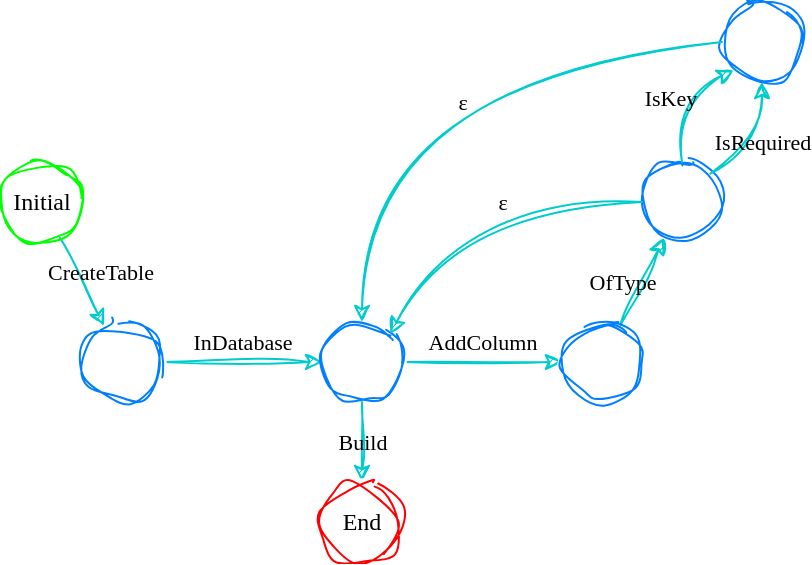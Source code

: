<mxfile version="24.1.0" type="device" pages="4">
  <diagram name="Basic Automata" id="Xmom0aQUCWAJ9cqpgr0D">
    <mxGraphModel dx="743" dy="497" grid="1" gridSize="10" guides="1" tooltips="1" connect="1" arrows="1" fold="1" page="1" pageScale="1" pageWidth="1169" pageHeight="827" math="0" shadow="0">
      <root>
        <mxCell id="0" />
        <mxCell id="1" parent="0" />
        <mxCell id="iSWk9dN3QB2mdK_tp6E--5" value="CreateTable" style="rounded=0;orthogonalLoop=1;jettySize=auto;html=1;sketch=1;curveFitting=1;jiggle=2;fontFamily=Comic Sans MS;strokeColor=#00CCCC;labelBackgroundColor=none;" parent="1" source="iSWk9dN3QB2mdK_tp6E--1" target="iSWk9dN3QB2mdK_tp6E--4" edge="1">
          <mxGeometry y="10" relative="1" as="geometry">
            <mxPoint x="251" y="122" as="targetPoint" />
            <mxPoint as="offset" />
          </mxGeometry>
        </mxCell>
        <mxCell id="iSWk9dN3QB2mdK_tp6E--1" value="Initial" style="ellipse;whiteSpace=wrap;html=1;sketch=1;curveFitting=1;jiggle=2;fontFamily=Comic Sans MS;strokeColor=#00FF00;labelBackgroundColor=none;" parent="1" vertex="1">
          <mxGeometry x="240" y="120" width="40" height="40" as="geometry" />
        </mxCell>
        <mxCell id="iSWk9dN3QB2mdK_tp6E--8" value="InDatabase" style="rounded=0;orthogonalLoop=1;jettySize=auto;html=1;sketch=1;curveFitting=1;jiggle=2;fontFamily=Comic Sans MS;strokeColor=#00CCCC;labelBackgroundColor=none;" parent="1" source="iSWk9dN3QB2mdK_tp6E--4" target="iSWk9dN3QB2mdK_tp6E--7" edge="1">
          <mxGeometry y="10" relative="1" as="geometry">
            <mxPoint as="offset" />
          </mxGeometry>
        </mxCell>
        <mxCell id="iSWk9dN3QB2mdK_tp6E--4" value="" style="ellipse;whiteSpace=wrap;html=1;sketch=1;curveFitting=1;jiggle=2;fontFamily=Comic Sans MS;strokeColor=#007FFF;labelBackgroundColor=none;" parent="1" vertex="1">
          <mxGeometry x="280" y="200" width="40" height="40" as="geometry" />
        </mxCell>
        <mxCell id="iSWk9dN3QB2mdK_tp6E--11" value="AddColumn" style="rounded=0;orthogonalLoop=1;jettySize=auto;html=1;sketch=1;curveFitting=1;jiggle=2;fontFamily=Comic Sans MS;strokeColor=#00CCCC;labelBackgroundColor=none;" parent="1" source="iSWk9dN3QB2mdK_tp6E--7" target="iSWk9dN3QB2mdK_tp6E--9" edge="1">
          <mxGeometry y="10" relative="1" as="geometry">
            <mxPoint as="offset" />
          </mxGeometry>
        </mxCell>
        <mxCell id="iSWk9dN3QB2mdK_tp6E--7" value="" style="ellipse;whiteSpace=wrap;html=1;sketch=1;curveFitting=1;jiggle=2;fontFamily=Comic Sans MS;strokeColor=#007FFF;labelBackgroundColor=none;" parent="1" vertex="1">
          <mxGeometry x="400" y="200" width="40" height="40" as="geometry" />
        </mxCell>
        <mxCell id="iSWk9dN3QB2mdK_tp6E--23" value="OfType" style="rounded=0;orthogonalLoop=1;jettySize=auto;html=1;sketch=1;curveFitting=1;jiggle=2;fontFamily=Comic Sans MS;strokeColor=#00CCCC;labelBackgroundColor=none;" parent="1" source="iSWk9dN3QB2mdK_tp6E--9" target="iSWk9dN3QB2mdK_tp6E--22" edge="1">
          <mxGeometry x="-0.181" y="9" relative="1" as="geometry">
            <mxPoint as="offset" />
          </mxGeometry>
        </mxCell>
        <mxCell id="iSWk9dN3QB2mdK_tp6E--9" value="" style="ellipse;whiteSpace=wrap;html=1;sketch=1;curveFitting=1;jiggle=2;fontFamily=Comic Sans MS;strokeColor=#007FFF;labelBackgroundColor=none;" parent="1" vertex="1">
          <mxGeometry x="520" y="200" width="40" height="40" as="geometry" />
        </mxCell>
        <mxCell id="iSWk9dN3QB2mdK_tp6E--22" value="" style="ellipse;whiteSpace=wrap;html=1;sketch=1;curveFitting=1;jiggle=2;fontFamily=Comic Sans MS;strokeColor=#007FFF;labelBackgroundColor=none;" parent="1" vertex="1">
          <mxGeometry x="560" y="120" width="40" height="40" as="geometry" />
        </mxCell>
        <mxCell id="iSWk9dN3QB2mdK_tp6E--24" value="" style="ellipse;whiteSpace=wrap;html=1;sketch=1;curveFitting=1;jiggle=2;fontFamily=Comic Sans MS;strokeColor=#007FFF;labelBackgroundColor=none;" parent="1" vertex="1">
          <mxGeometry x="600" y="40" width="40" height="40" as="geometry" />
        </mxCell>
        <mxCell id="iSWk9dN3QB2mdK_tp6E--35" value="Build" style="edgeStyle=orthogonalEdgeStyle;rounded=0;orthogonalLoop=1;jettySize=auto;html=1;sketch=1;curveFitting=1;jiggle=2;fontFamily=Comic Sans MS;strokeColor=#00CCCC;labelBackgroundColor=none;exitX=0.5;exitY=1;exitDx=0;exitDy=0;" parent="1" source="iSWk9dN3QB2mdK_tp6E--7" target="iSWk9dN3QB2mdK_tp6E--34" edge="1">
          <mxGeometry relative="1" as="geometry">
            <mxPoint as="offset" />
            <mxPoint x="420" y="320" as="sourcePoint" />
          </mxGeometry>
        </mxCell>
        <mxCell id="iSWk9dN3QB2mdK_tp6E--32" value="ε" style="curved=1;endArrow=classic;html=1;rounded=0;exitX=0;exitY=0.5;exitDx=0;exitDy=0;entryX=0.5;entryY=0;entryDx=0;entryDy=0;sketch=1;curveFitting=1;jiggle=2;fontFamily=Comic Sans MS;strokeColor=#00CCCC;labelBackgroundColor=none;" parent="1" source="iSWk9dN3QB2mdK_tp6E--24" target="iSWk9dN3QB2mdK_tp6E--7" edge="1">
          <mxGeometry x="-0.12" y="15" width="50" height="50" relative="1" as="geometry">
            <mxPoint x="430" y="170" as="sourcePoint" />
            <mxPoint x="480" y="120" as="targetPoint" />
            <Array as="points">
              <mxPoint x="420" y="80" />
            </Array>
            <mxPoint as="offset" />
          </mxGeometry>
        </mxCell>
        <mxCell id="iSWk9dN3QB2mdK_tp6E--34" value="End" style="ellipse;whiteSpace=wrap;html=1;sketch=1;curveFitting=1;jiggle=2;fontFamily=Comic Sans MS;strokeColor=#FF0000;labelBackgroundColor=none;" parent="1" vertex="1">
          <mxGeometry x="400" y="280" width="40" height="40" as="geometry" />
        </mxCell>
        <mxCell id="iSWk9dN3QB2mdK_tp6E--38" value="ε" style="curved=1;endArrow=classic;html=1;rounded=0;exitX=0;exitY=0.5;exitDx=0;exitDy=0;entryX=1;entryY=0;entryDx=0;entryDy=0;sketch=1;curveFitting=1;jiggle=2;fontFamily=Comic Sans MS;strokeColor=#00CCCC;labelBackgroundColor=none;" parent="1" source="iSWk9dN3QB2mdK_tp6E--22" target="iSWk9dN3QB2mdK_tp6E--7" edge="1">
          <mxGeometry x="-0.151" width="50" height="50" relative="1" as="geometry">
            <mxPoint x="610" y="70" as="sourcePoint" />
            <mxPoint x="430" y="210" as="targetPoint" />
            <Array as="points">
              <mxPoint x="470" y="140" />
            </Array>
            <mxPoint as="offset" />
          </mxGeometry>
        </mxCell>
        <mxCell id="-AfckmGlH0a3c5AqNfM7-1" value="IsKey" style="curved=1;endArrow=classic;html=1;rounded=0;strokeColor=#00CCCC;sketch=1;curveFitting=1;jiggle=2;entryX=0;entryY=1;entryDx=0;entryDy=0;fontFamily=Comic Sans MS;labelBackgroundColor=none;textShadow=0;labelBorderColor=none;" parent="1" target="iSWk9dN3QB2mdK_tp6E--24" edge="1">
          <mxGeometry width="50" height="50" relative="1" as="geometry">
            <mxPoint x="580" y="120" as="sourcePoint" />
            <mxPoint x="630" y="80" as="targetPoint" />
            <Array as="points">
              <mxPoint x="570" y="90" />
            </Array>
          </mxGeometry>
        </mxCell>
        <mxCell id="-AfckmGlH0a3c5AqNfM7-2" value="IsRequired" style="curved=1;endArrow=classic;html=1;rounded=0;strokeColor=#00CCCC;sketch=1;curveFitting=1;jiggle=2;entryX=0.5;entryY=1;entryDx=0;entryDy=0;exitX=1;exitY=0;exitDx=0;exitDy=0;fontFamily=Comic Sans MS;labelBackgroundColor=none;" parent="1" source="iSWk9dN3QB2mdK_tp6E--22" target="iSWk9dN3QB2mdK_tp6E--24" edge="1">
          <mxGeometry x="0.005" width="50" height="50" relative="1" as="geometry">
            <mxPoint x="590" y="130" as="sourcePoint" />
            <mxPoint x="616" y="84" as="targetPoint" />
            <Array as="points">
              <mxPoint x="620" y="110" />
            </Array>
            <mxPoint as="offset" />
          </mxGeometry>
        </mxCell>
      </root>
    </mxGraphModel>
  </diagram>
  <diagram id="HRezJc4Q0j2g7CyjT9gc" name="No Empty Table">
    <mxGraphModel dx="743" dy="497" grid="1" gridSize="10" guides="1" tooltips="1" connect="1" arrows="1" fold="1" page="1" pageScale="1" pageWidth="1169" pageHeight="827" math="0" shadow="0">
      <root>
        <mxCell id="0" />
        <mxCell id="1" parent="0" />
        <mxCell id="qK7jIG-wC61uHuQalJbG-1" value="CreateTable" style="rounded=0;orthogonalLoop=1;jettySize=auto;html=1;sketch=1;curveFitting=1;jiggle=2;fontFamily=Comic Sans MS;strokeColor=#00CCCC;labelBackgroundColor=none;endArrow=block;endFill=1;" parent="1" source="qK7jIG-wC61uHuQalJbG-2" target="qK7jIG-wC61uHuQalJbG-4" edge="1">
          <mxGeometry y="10" relative="1" as="geometry">
            <mxPoint x="251" y="122" as="targetPoint" />
            <mxPoint as="offset" />
          </mxGeometry>
        </mxCell>
        <mxCell id="qK7jIG-wC61uHuQalJbG-2" value="Initial" style="ellipse;whiteSpace=wrap;html=1;sketch=1;curveFitting=1;jiggle=2;fontFamily=Comic Sans MS;strokeColor=#00FF00;labelBackgroundColor=none;" parent="1" vertex="1">
          <mxGeometry x="320" y="120" width="40" height="40" as="geometry" />
        </mxCell>
        <mxCell id="qK7jIG-wC61uHuQalJbG-3" value="InDatabase" style="rounded=0;orthogonalLoop=1;jettySize=auto;html=1;sketch=1;curveFitting=1;jiggle=2;fontFamily=Comic Sans MS;strokeColor=#00CCCC;labelBackgroundColor=none;endArrow=block;endFill=1;" parent="1" source="qK7jIG-wC61uHuQalJbG-4" target="qK7jIG-wC61uHuQalJbG-6" edge="1">
          <mxGeometry y="10" relative="1" as="geometry">
            <mxPoint as="offset" />
          </mxGeometry>
        </mxCell>
        <mxCell id="qK7jIG-wC61uHuQalJbG-4" value="" style="ellipse;whiteSpace=wrap;html=1;sketch=1;curveFitting=1;jiggle=2;fontFamily=Comic Sans MS;strokeColor=#007FFF;labelBackgroundColor=none;" parent="1" vertex="1">
          <mxGeometry x="320" y="200" width="40" height="40" as="geometry" />
        </mxCell>
        <mxCell id="qK7jIG-wC61uHuQalJbG-5" value="AddColumn" style="rounded=0;orthogonalLoop=1;jettySize=auto;html=1;sketch=1;curveFitting=1;jiggle=2;fontFamily=Comic Sans MS;strokeColor=#00CCCC;labelBackgroundColor=none;endArrow=block;endFill=1;" parent="1" source="qK7jIG-wC61uHuQalJbG-6" target="qK7jIG-wC61uHuQalJbG-8" edge="1">
          <mxGeometry y="10" relative="1" as="geometry">
            <mxPoint as="offset" />
          </mxGeometry>
        </mxCell>
        <mxCell id="qK7jIG-wC61uHuQalJbG-6" value="" style="ellipse;whiteSpace=wrap;html=1;sketch=1;curveFitting=1;jiggle=2;fontFamily=Comic Sans MS;strokeColor=#007FFF;labelBackgroundColor=none;" parent="1" vertex="1">
          <mxGeometry x="320" y="280" width="40" height="40" as="geometry" />
        </mxCell>
        <mxCell id="qK7jIG-wC61uHuQalJbG-7" value="OfType" style="rounded=0;orthogonalLoop=1;jettySize=auto;html=1;sketch=1;curveFitting=1;jiggle=2;fontFamily=Comic Sans MS;strokeColor=#00CCCC;labelBackgroundColor=none;endArrow=block;endFill=1;" parent="1" source="qK7jIG-wC61uHuQalJbG-8" target="qK7jIG-wC61uHuQalJbG-9" edge="1">
          <mxGeometry x="-0.181" y="9" relative="1" as="geometry">
            <mxPoint as="offset" />
          </mxGeometry>
        </mxCell>
        <mxCell id="qK7jIG-wC61uHuQalJbG-8" value="" style="ellipse;whiteSpace=wrap;html=1;sketch=1;curveFitting=1;jiggle=2;fontFamily=Comic Sans MS;strokeColor=#007FFF;labelBackgroundColor=none;" parent="1" vertex="1">
          <mxGeometry x="440" y="280" width="40" height="40" as="geometry" />
        </mxCell>
        <mxCell id="qK7jIG-wC61uHuQalJbG-9" value="" style="ellipse;whiteSpace=wrap;html=1;sketch=1;curveFitting=1;jiggle=2;fontFamily=Comic Sans MS;strokeColor=#007FFF;labelBackgroundColor=none;" parent="1" vertex="1">
          <mxGeometry x="440" y="200" width="40" height="40" as="geometry" />
        </mxCell>
        <mxCell id="qK7jIG-wC61uHuQalJbG-10" value="" style="ellipse;whiteSpace=wrap;html=1;sketch=1;curveFitting=1;jiggle=2;fontFamily=Comic Sans MS;strokeColor=#007FFF;labelBackgroundColor=none;" parent="1" vertex="1">
          <mxGeometry x="440" y="120" width="40" height="40" as="geometry" />
        </mxCell>
        <mxCell id="qK7jIG-wC61uHuQalJbG-11" value="Build" style="edgeStyle=orthogonalEdgeStyle;rounded=0;orthogonalLoop=1;jettySize=auto;html=1;sketch=1;curveFitting=1;jiggle=2;fontFamily=Comic Sans MS;strokeColor=#00CCCC;labelBackgroundColor=none;exitX=0.5;exitY=1;exitDx=0;exitDy=0;endArrow=block;endFill=1;" parent="1" source="qK7jIG-wC61uHuQalJbG-18" target="qK7jIG-wC61uHuQalJbG-13" edge="1">
          <mxGeometry relative="1" as="geometry">
            <mxPoint as="offset" />
            <mxPoint x="420" y="320" as="sourcePoint" />
          </mxGeometry>
        </mxCell>
        <mxCell id="qK7jIG-wC61uHuQalJbG-12" value="ε" style="curved=1;endArrow=block;html=1;rounded=0;exitX=1;exitY=0.5;exitDx=0;exitDy=0;sketch=1;curveFitting=1;jiggle=2;fontFamily=Comic Sans MS;strokeColor=#00CCCC;labelBackgroundColor=none;entryX=0;entryY=0;entryDx=0;entryDy=0;endFill=1;" parent="1" source="qK7jIG-wC61uHuQalJbG-10" target="qK7jIG-wC61uHuQalJbG-18" edge="1">
          <mxGeometry x="-0.008" y="-1" width="50" height="50" relative="1" as="geometry">
            <mxPoint x="430" y="170" as="sourcePoint" />
            <mxPoint x="480" y="120" as="targetPoint" />
            <Array as="points">
              <mxPoint x="530" y="140" />
            </Array>
            <mxPoint as="offset" />
          </mxGeometry>
        </mxCell>
        <mxCell id="qK7jIG-wC61uHuQalJbG-13" value="End" style="ellipse;whiteSpace=wrap;html=1;sketch=1;curveFitting=1;jiggle=2;fontFamily=Comic Sans MS;strokeColor=#FF0000;labelBackgroundColor=none;" parent="1" vertex="1">
          <mxGeometry x="560" y="280" width="40" height="40" as="geometry" />
        </mxCell>
        <mxCell id="qK7jIG-wC61uHuQalJbG-14" value="ε" style="curved=1;endArrow=block;html=1;rounded=0;exitX=1;exitY=0.5;exitDx=0;exitDy=0;entryX=0;entryY=0.5;entryDx=0;entryDy=0;sketch=1;curveFitting=1;jiggle=2;fontFamily=Comic Sans MS;strokeColor=#00CCCC;labelBackgroundColor=none;endFill=1;" parent="1" source="qK7jIG-wC61uHuQalJbG-9" target="qK7jIG-wC61uHuQalJbG-18" edge="1">
          <mxGeometry x="0.05" y="-9" width="50" height="50" relative="1" as="geometry">
            <mxPoint x="610" y="70" as="sourcePoint" />
            <mxPoint x="430" y="210" as="targetPoint" />
            <Array as="points" />
            <mxPoint as="offset" />
          </mxGeometry>
        </mxCell>
        <mxCell id="qK7jIG-wC61uHuQalJbG-15" value="IsKey" style="curved=1;endArrow=block;html=1;rounded=0;strokeColor=#00CCCC;sketch=1;curveFitting=1;jiggle=2;entryX=0;entryY=1;entryDx=0;entryDy=0;fontFamily=Comic Sans MS;labelBackgroundColor=none;textShadow=0;labelBorderColor=none;exitX=0;exitY=0;exitDx=0;exitDy=0;endFill=1;" parent="1" source="qK7jIG-wC61uHuQalJbG-9" target="qK7jIG-wC61uHuQalJbG-10" edge="1">
          <mxGeometry width="50" height="50" relative="1" as="geometry">
            <mxPoint x="580" y="120" as="sourcePoint" />
            <mxPoint x="630" y="80" as="targetPoint" />
            <Array as="points">
              <mxPoint x="430" y="180" />
            </Array>
          </mxGeometry>
        </mxCell>
        <mxCell id="qK7jIG-wC61uHuQalJbG-16" value="IsRequired" style="curved=1;endArrow=block;html=1;rounded=0;strokeColor=#00CCCC;sketch=1;curveFitting=1;jiggle=2;entryX=1;entryY=1;entryDx=0;entryDy=0;exitX=1;exitY=0;exitDx=0;exitDy=0;fontFamily=Comic Sans MS;labelBackgroundColor=none;endFill=1;" parent="1" source="qK7jIG-wC61uHuQalJbG-9" target="qK7jIG-wC61uHuQalJbG-10" edge="1">
          <mxGeometry x="0.005" width="50" height="50" relative="1" as="geometry">
            <mxPoint x="590" y="130" as="sourcePoint" />
            <mxPoint x="616" y="84" as="targetPoint" />
            <Array as="points">
              <mxPoint x="500" y="180" />
            </Array>
            <mxPoint as="offset" />
          </mxGeometry>
        </mxCell>
        <mxCell id="qK7jIG-wC61uHuQalJbG-17" value="AddColumn" style="rounded=0;orthogonalLoop=1;jettySize=auto;html=1;sketch=1;curveFitting=1;jiggle=2;fontFamily=Comic Sans MS;strokeColor=#00CCCC;labelBackgroundColor=none;endArrow=block;endFill=1;" parent="1" source="qK7jIG-wC61uHuQalJbG-18" target="qK7jIG-wC61uHuQalJbG-20" edge="1">
          <mxGeometry relative="1" as="geometry">
            <mxPoint as="offset" />
          </mxGeometry>
        </mxCell>
        <mxCell id="qK7jIG-wC61uHuQalJbG-18" value="" style="ellipse;whiteSpace=wrap;html=1;sketch=1;curveFitting=1;jiggle=2;fontFamily=Comic Sans MS;strokeColor=#007FFF;labelBackgroundColor=none;" parent="1" vertex="1">
          <mxGeometry x="560" y="200" width="40" height="40" as="geometry" />
        </mxCell>
        <mxCell id="qK7jIG-wC61uHuQalJbG-19" value="OfType" style="rounded=0;orthogonalLoop=1;jettySize=auto;html=1;sketch=1;curveFitting=1;jiggle=2;fontFamily=Comic Sans MS;strokeColor=#00CCCC;labelBackgroundColor=none;" parent="1" source="qK7jIG-wC61uHuQalJbG-20" target="qK7jIG-wC61uHuQalJbG-21" edge="1">
          <mxGeometry relative="1" as="geometry">
            <mxPoint as="offset" />
          </mxGeometry>
        </mxCell>
        <mxCell id="qK7jIG-wC61uHuQalJbG-20" value="" style="ellipse;whiteSpace=wrap;html=1;sketch=1;curveFitting=1;jiggle=2;fontFamily=Comic Sans MS;strokeColor=#007FFF;labelBackgroundColor=none;" parent="1" vertex="1">
          <mxGeometry x="680" y="280" width="40" height="40" as="geometry" />
        </mxCell>
        <mxCell id="qK7jIG-wC61uHuQalJbG-21" value="" style="ellipse;whiteSpace=wrap;html=1;sketch=1;curveFitting=1;jiggle=2;fontFamily=Comic Sans MS;strokeColor=#007FFF;labelBackgroundColor=none;" parent="1" vertex="1">
          <mxGeometry x="680" y="200" width="40" height="40" as="geometry" />
        </mxCell>
        <mxCell id="qK7jIG-wC61uHuQalJbG-22" value="" style="ellipse;whiteSpace=wrap;html=1;sketch=1;curveFitting=1;jiggle=2;fontFamily=Comic Sans MS;strokeColor=#007FFF;labelBackgroundColor=none;" parent="1" vertex="1">
          <mxGeometry x="680" y="120" width="40" height="40" as="geometry" />
        </mxCell>
        <mxCell id="qK7jIG-wC61uHuQalJbG-23" value="ε" style="curved=1;endArrow=block;html=1;rounded=0;exitX=0;exitY=0.5;exitDx=0;exitDy=0;entryX=1;entryY=0;entryDx=0;entryDy=0;sketch=1;curveFitting=1;jiggle=2;fontFamily=Comic Sans MS;strokeColor=#00CCCC;labelBackgroundColor=none;endFill=1;" parent="1" source="qK7jIG-wC61uHuQalJbG-22" target="qK7jIG-wC61uHuQalJbG-18" edge="1">
          <mxGeometry x="-0.059" y="5" width="50" height="50" relative="1" as="geometry">
            <mxPoint x="710" y="170" as="sourcePoint" />
            <mxPoint x="760" y="120" as="targetPoint" />
            <Array as="points">
              <mxPoint x="630" y="140" />
            </Array>
            <mxPoint as="offset" />
          </mxGeometry>
        </mxCell>
        <mxCell id="qK7jIG-wC61uHuQalJbG-24" value="ε" style="endArrow=block;html=1;rounded=0;exitX=0;exitY=0.5;exitDx=0;exitDy=0;entryX=1;entryY=0.5;entryDx=0;entryDy=0;sketch=1;curveFitting=1;jiggle=2;fontFamily=Comic Sans MS;strokeColor=#00CCCC;labelBackgroundColor=none;endFill=1;" parent="1" source="qK7jIG-wC61uHuQalJbG-21" target="qK7jIG-wC61uHuQalJbG-18" edge="1">
          <mxGeometry y="10" width="50" height="50" relative="1" as="geometry">
            <mxPoint x="890" y="70" as="sourcePoint" />
            <mxPoint x="710" y="210" as="targetPoint" />
            <mxPoint as="offset" />
          </mxGeometry>
        </mxCell>
        <mxCell id="qK7jIG-wC61uHuQalJbG-25" value="IsKey" style="curved=1;endArrow=classic;html=1;rounded=0;strokeColor=#00CCCC;sketch=1;curveFitting=1;jiggle=2;entryX=0;entryY=1;entryDx=0;entryDy=0;fontFamily=Comic Sans MS;labelBackgroundColor=none;textShadow=0;labelBorderColor=none;exitX=0;exitY=0;exitDx=0;exitDy=0;" parent="1" source="qK7jIG-wC61uHuQalJbG-21" target="qK7jIG-wC61uHuQalJbG-22" edge="1">
          <mxGeometry width="50" height="50" relative="1" as="geometry">
            <mxPoint x="860" y="120" as="sourcePoint" />
            <mxPoint x="910" y="80" as="targetPoint" />
            <Array as="points">
              <mxPoint x="670" y="180" />
            </Array>
          </mxGeometry>
        </mxCell>
        <mxCell id="qK7jIG-wC61uHuQalJbG-26" value="IsRequired" style="curved=1;endArrow=classic;html=1;rounded=0;strokeColor=#00CCCC;sketch=1;curveFitting=1;jiggle=2;entryX=1;entryY=1;entryDx=0;entryDy=0;exitX=1;exitY=0;exitDx=0;exitDy=0;fontFamily=Comic Sans MS;labelBackgroundColor=none;" parent="1" source="qK7jIG-wC61uHuQalJbG-21" target="qK7jIG-wC61uHuQalJbG-22" edge="1">
          <mxGeometry x="0.005" width="50" height="50" relative="1" as="geometry">
            <mxPoint x="870" y="130" as="sourcePoint" />
            <mxPoint x="896" y="84" as="targetPoint" />
            <Array as="points">
              <mxPoint x="730" y="180" />
            </Array>
            <mxPoint as="offset" />
          </mxGeometry>
        </mxCell>
      </root>
    </mxGraphModel>
  </diagram>
  <diagram id="6uqFwmmZhjK_J4fE9wQu" name="Advanced Automata">
    <mxGraphModel dx="297" dy="199" grid="1" gridSize="10" guides="1" tooltips="1" connect="1" arrows="1" fold="1" page="1" pageScale="1" pageWidth="1169" pageHeight="827" math="0" shadow="0">
      <root>
        <mxCell id="0" />
        <mxCell id="1" parent="0" />
        <mxCell id="OXHsAk41dIv01wxcbAkK-1" value="CreateTable" style="rounded=0;orthogonalLoop=1;jettySize=auto;html=1;sketch=1;curveFitting=1;jiggle=2;fontFamily=Comic Sans MS;strokeColor=#00CCCC;labelBackgroundColor=none;endArrow=block;endFill=1;" parent="1" source="OXHsAk41dIv01wxcbAkK-2" target="OXHsAk41dIv01wxcbAkK-4" edge="1">
          <mxGeometry y="10" relative="1" as="geometry">
            <mxPoint x="251" y="122" as="targetPoint" />
            <mxPoint as="offset" />
          </mxGeometry>
        </mxCell>
        <mxCell id="OXHsAk41dIv01wxcbAkK-2" value="Initial" style="ellipse;whiteSpace=wrap;html=1;sketch=1;curveFitting=1;jiggle=2;fontFamily=Comic Sans MS;strokeColor=#00FF00;labelBackgroundColor=none;" parent="1" vertex="1">
          <mxGeometry x="320" y="120" width="40" height="40" as="geometry" />
        </mxCell>
        <mxCell id="OXHsAk41dIv01wxcbAkK-3" value="InDatabase" style="rounded=0;orthogonalLoop=1;jettySize=auto;html=1;sketch=1;curveFitting=1;jiggle=2;fontFamily=Comic Sans MS;strokeColor=#00CCCC;labelBackgroundColor=none;endArrow=block;endFill=1;" parent="1" source="OXHsAk41dIv01wxcbAkK-4" target="OXHsAk41dIv01wxcbAkK-6" edge="1">
          <mxGeometry y="10" relative="1" as="geometry">
            <mxPoint as="offset" />
          </mxGeometry>
        </mxCell>
        <mxCell id="OXHsAk41dIv01wxcbAkK-4" value="" style="ellipse;whiteSpace=wrap;html=1;sketch=1;curveFitting=1;jiggle=2;fontFamily=Comic Sans MS;strokeColor=#007FFF;labelBackgroundColor=none;" parent="1" vertex="1">
          <mxGeometry x="320" y="200" width="40" height="40" as="geometry" />
        </mxCell>
        <mxCell id="OXHsAk41dIv01wxcbAkK-5" value="AddColumn" style="rounded=0;orthogonalLoop=1;jettySize=auto;html=1;sketch=1;curveFitting=1;jiggle=2;fontFamily=Comic Sans MS;strokeColor=#00CCCC;labelBackgroundColor=none;endArrow=block;endFill=1;entryX=0;entryY=0.5;entryDx=0;entryDy=0;" parent="1" source="OXHsAk41dIv01wxcbAkK-6" target="OXHsAk41dIv01wxcbAkK-20" edge="1">
          <mxGeometry y="10" relative="1" as="geometry">
            <mxPoint as="offset" />
            <mxPoint x="440.0" y="300" as="targetPoint" />
          </mxGeometry>
        </mxCell>
        <mxCell id="OXHsAk41dIv01wxcbAkK-6" value="" style="ellipse;whiteSpace=wrap;html=1;sketch=1;curveFitting=1;jiggle=2;fontFamily=Comic Sans MS;strokeColor=#FF00FF;labelBackgroundColor=none;" parent="1" vertex="1">
          <mxGeometry x="320" y="280" width="40" height="40" as="geometry" />
        </mxCell>
        <mxCell id="OXHsAk41dIv01wxcbAkK-11" value="Build" style="edgeStyle=orthogonalEdgeStyle;rounded=0;orthogonalLoop=1;jettySize=auto;html=1;sketch=1;curveFitting=1;jiggle=2;fontFamily=Comic Sans MS;strokeColor=#00CCCC;labelBackgroundColor=none;exitX=0.5;exitY=1;exitDx=0;exitDy=0;endArrow=block;endFill=1;" parent="1" source="OXHsAk41dIv01wxcbAkK-18" target="OXHsAk41dIv01wxcbAkK-13" edge="1">
          <mxGeometry relative="1" as="geometry">
            <mxPoint as="offset" />
            <mxPoint x="420" y="320" as="sourcePoint" />
          </mxGeometry>
        </mxCell>
        <mxCell id="OXHsAk41dIv01wxcbAkK-13" value="End" style="ellipse;whiteSpace=wrap;html=1;sketch=1;curveFitting=1;jiggle=2;fontFamily=Comic Sans MS;strokeColor=#FF0000;labelBackgroundColor=none;" parent="1" vertex="1">
          <mxGeometry x="560" y="280" width="40" height="40" as="geometry" />
        </mxCell>
        <mxCell id="OXHsAk41dIv01wxcbAkK-17" value="AddColumn" style="rounded=0;orthogonalLoop=1;jettySize=auto;html=1;sketch=1;curveFitting=1;jiggle=2;fontFamily=Comic Sans MS;strokeColor=#00CCCC;labelBackgroundColor=none;endArrow=block;endFill=1;" parent="1" source="OXHsAk41dIv01wxcbAkK-18" target="OXHsAk41dIv01wxcbAkK-20" edge="1">
          <mxGeometry relative="1" as="geometry">
            <mxPoint as="offset" />
          </mxGeometry>
        </mxCell>
        <mxCell id="OXHsAk41dIv01wxcbAkK-18" value="" style="ellipse;whiteSpace=wrap;html=1;sketch=1;curveFitting=1;jiggle=2;fontFamily=Comic Sans MS;strokeColor=#007FFF;labelBackgroundColor=none;" parent="1" vertex="1">
          <mxGeometry x="560" y="200" width="40" height="40" as="geometry" />
        </mxCell>
        <mxCell id="OXHsAk41dIv01wxcbAkK-19" value="OfType" style="rounded=0;orthogonalLoop=1;jettySize=auto;html=1;sketch=1;curveFitting=1;jiggle=2;fontFamily=Comic Sans MS;strokeColor=#00CCCC;labelBackgroundColor=none;" parent="1" source="OXHsAk41dIv01wxcbAkK-20" target="OXHsAk41dIv01wxcbAkK-21" edge="1">
          <mxGeometry relative="1" as="geometry">
            <mxPoint as="offset" />
          </mxGeometry>
        </mxCell>
        <mxCell id="OXHsAk41dIv01wxcbAkK-20" value="" style="ellipse;whiteSpace=wrap;html=1;sketch=1;curveFitting=1;jiggle=2;fontFamily=Comic Sans MS;strokeColor=#007FFF;labelBackgroundColor=none;" parent="1" vertex="1">
          <mxGeometry x="440" y="280" width="40" height="40" as="geometry" />
        </mxCell>
        <mxCell id="OXHsAk41dIv01wxcbAkK-21" value="" style="ellipse;whiteSpace=wrap;html=1;sketch=1;curveFitting=1;jiggle=2;fontFamily=Comic Sans MS;strokeColor=#007FFF;labelBackgroundColor=none;" parent="1" vertex="1">
          <mxGeometry x="440" y="200" width="40" height="40" as="geometry" />
        </mxCell>
        <mxCell id="OXHsAk41dIv01wxcbAkK-22" value="" style="ellipse;whiteSpace=wrap;html=1;sketch=1;curveFitting=1;jiggle=2;fontFamily=Comic Sans MS;strokeColor=#007FFF;labelBackgroundColor=none;" parent="1" vertex="1">
          <mxGeometry x="440" y="120" width="40" height="40" as="geometry" />
        </mxCell>
        <mxCell id="OXHsAk41dIv01wxcbAkK-23" value="ε" style="curved=1;endArrow=block;html=1;rounded=0;exitX=1;exitY=0.5;exitDx=0;exitDy=0;sketch=1;curveFitting=1;jiggle=2;fontFamily=Comic Sans MS;strokeColor=#00CCCC;labelBackgroundColor=none;endFill=1;entryX=0.5;entryY=0;entryDx=0;entryDy=0;" parent="1" source="OXHsAk41dIv01wxcbAkK-22" target="OXHsAk41dIv01wxcbAkK-18" edge="1">
          <mxGeometry x="-0.125" width="50" height="50" relative="1" as="geometry">
            <mxPoint x="710" y="170" as="sourcePoint" />
            <mxPoint x="590" y="200" as="targetPoint" />
            <Array as="points">
              <mxPoint x="550" y="140" />
            </Array>
            <mxPoint as="offset" />
          </mxGeometry>
        </mxCell>
        <mxCell id="OXHsAk41dIv01wxcbAkK-24" value="ε" style="endArrow=block;html=1;rounded=0;exitX=1;exitY=0.5;exitDx=0;exitDy=0;sketch=1;curveFitting=1;jiggle=2;fontFamily=Comic Sans MS;strokeColor=#00CCCC;labelBackgroundColor=none;endFill=1;entryX=0;entryY=0.5;entryDx=0;entryDy=0;" parent="1" source="OXHsAk41dIv01wxcbAkK-21" target="OXHsAk41dIv01wxcbAkK-18" edge="1">
          <mxGeometry y="10" width="50" height="50" relative="1" as="geometry">
            <mxPoint x="890" y="70" as="sourcePoint" />
            <mxPoint x="560" y="220" as="targetPoint" />
            <mxPoint as="offset" />
          </mxGeometry>
        </mxCell>
        <mxCell id="OXHsAk41dIv01wxcbAkK-25" value="IsKey" style="curved=1;endArrow=classic;html=1;rounded=0;strokeColor=#00CCCC;sketch=1;curveFitting=1;jiggle=2;entryX=0;entryY=1;entryDx=0;entryDy=0;fontFamily=Comic Sans MS;labelBackgroundColor=none;textShadow=0;labelBorderColor=none;exitX=0;exitY=0;exitDx=0;exitDy=0;" parent="1" source="OXHsAk41dIv01wxcbAkK-21" target="OXHsAk41dIv01wxcbAkK-22" edge="1">
          <mxGeometry width="50" height="50" relative="1" as="geometry">
            <mxPoint x="620" y="120" as="sourcePoint" />
            <mxPoint x="670" y="80" as="targetPoint" />
            <Array as="points">
              <mxPoint x="430" y="180" />
            </Array>
          </mxGeometry>
        </mxCell>
        <mxCell id="OXHsAk41dIv01wxcbAkK-26" value="IsRequired" style="curved=1;endArrow=classic;html=1;rounded=0;strokeColor=#00CCCC;sketch=1;curveFitting=1;jiggle=2;entryX=1;entryY=1;entryDx=0;entryDy=0;exitX=1;exitY=0;exitDx=0;exitDy=0;fontFamily=Comic Sans MS;labelBackgroundColor=none;" parent="1" source="OXHsAk41dIv01wxcbAkK-21" target="OXHsAk41dIv01wxcbAkK-22" edge="1">
          <mxGeometry x="0.005" width="50" height="50" relative="1" as="geometry">
            <mxPoint x="630" y="130" as="sourcePoint" />
            <mxPoint x="656" y="84" as="targetPoint" />
            <Array as="points">
              <mxPoint x="490" y="180" />
            </Array>
            <mxPoint as="offset" />
          </mxGeometry>
        </mxCell>
      </root>
    </mxGraphModel>
  </diagram>
  <diagram id="E7eL6e-eJPc3r1-xBFmW" name="Advanced Automata+">
    <mxGraphModel dx="425" dy="284" grid="1" gridSize="10" guides="1" tooltips="1" connect="1" arrows="1" fold="1" page="1" pageScale="1" pageWidth="1169" pageHeight="827" math="0" shadow="0">
      <root>
        <mxCell id="0" />
        <mxCell id="1" parent="0" />
        <mxCell id="5duE49ynn5D3Pdby-b9d-20" value="" style="rounded=0;whiteSpace=wrap;html=1;fillColor=none;glass=0;shadow=0;sketch=1;curveFitting=1;jiggle=2;dashed=1;strokeColor=#CCCC00;" vertex="1" parent="1">
          <mxGeometry x="410" y="100" width="200" height="240" as="geometry" />
        </mxCell>
        <mxCell id="5duE49ynn5D3Pdby-b9d-19" value="" style="rounded=0;whiteSpace=wrap;html=1;fillColor=none;glass=0;shadow=0;sketch=1;curveFitting=1;jiggle=2;dashed=1;strokeColor=#CC6600;" vertex="1" parent="1">
          <mxGeometry x="290" y="100" width="100" height="240" as="geometry" />
        </mxCell>
        <mxCell id="5duE49ynn5D3Pdby-b9d-1" value="CreateTable" style="rounded=0;orthogonalLoop=1;jettySize=auto;html=1;sketch=1;curveFitting=1;jiggle=2;fontFamily=Comic Sans MS;strokeColor=#00CCCC;labelBackgroundColor=none;endArrow=block;endFill=1;" edge="1" parent="1" source="5duE49ynn5D3Pdby-b9d-2" target="5duE49ynn5D3Pdby-b9d-4">
          <mxGeometry y="10" relative="1" as="geometry">
            <mxPoint x="251" y="122" as="targetPoint" />
            <mxPoint as="offset" />
          </mxGeometry>
        </mxCell>
        <mxCell id="5duE49ynn5D3Pdby-b9d-2" value="Initial" style="ellipse;whiteSpace=wrap;html=1;sketch=1;curveFitting=1;jiggle=2;fontFamily=Comic Sans MS;strokeColor=#00FF00;labelBackgroundColor=none;" vertex="1" parent="1">
          <mxGeometry x="320" y="120" width="40" height="40" as="geometry" />
        </mxCell>
        <mxCell id="5duE49ynn5D3Pdby-b9d-3" value="InDatabase" style="rounded=0;orthogonalLoop=1;jettySize=auto;html=1;sketch=1;curveFitting=1;jiggle=2;fontFamily=Comic Sans MS;strokeColor=#00CCCC;labelBackgroundColor=none;endArrow=block;endFill=1;" edge="1" parent="1" source="5duE49ynn5D3Pdby-b9d-4" target="5duE49ynn5D3Pdby-b9d-6">
          <mxGeometry y="10" relative="1" as="geometry">
            <mxPoint as="offset" />
          </mxGeometry>
        </mxCell>
        <mxCell id="5duE49ynn5D3Pdby-b9d-4" value="" style="ellipse;whiteSpace=wrap;html=1;sketch=1;curveFitting=1;jiggle=2;fontFamily=Comic Sans MS;strokeColor=#007FFF;labelBackgroundColor=none;" vertex="1" parent="1">
          <mxGeometry x="320" y="200" width="40" height="40" as="geometry" />
        </mxCell>
        <mxCell id="5duE49ynn5D3Pdby-b9d-5" value="AddColumn" style="rounded=0;orthogonalLoop=1;jettySize=auto;html=1;sketch=1;curveFitting=1;jiggle=2;fontFamily=Comic Sans MS;strokeColor=#00CCCC;labelBackgroundColor=none;endArrow=block;endFill=1;entryX=0;entryY=0.5;entryDx=0;entryDy=0;textShadow=0;labelBorderColor=none;" edge="1" parent="1" source="5duE49ynn5D3Pdby-b9d-6" target="5duE49ynn5D3Pdby-b9d-12">
          <mxGeometry y="10" relative="1" as="geometry">
            <mxPoint as="offset" />
            <mxPoint x="440.0" y="300" as="targetPoint" />
          </mxGeometry>
        </mxCell>
        <mxCell id="5duE49ynn5D3Pdby-b9d-6" value="" style="ellipse;whiteSpace=wrap;html=1;sketch=1;curveFitting=1;jiggle=2;fontFamily=Comic Sans MS;strokeColor=#FF00FF;labelBackgroundColor=none;" vertex="1" parent="1">
          <mxGeometry x="320" y="280" width="40" height="40" as="geometry" />
        </mxCell>
        <mxCell id="5duE49ynn5D3Pdby-b9d-7" value="Build" style="edgeStyle=orthogonalEdgeStyle;rounded=0;orthogonalLoop=1;jettySize=auto;html=1;sketch=1;curveFitting=1;jiggle=2;fontFamily=Comic Sans MS;strokeColor=#00CCCC;labelBackgroundColor=none;exitX=0.5;exitY=1;exitDx=0;exitDy=0;endArrow=block;endFill=1;" edge="1" parent="1" source="5duE49ynn5D3Pdby-b9d-10" target="5duE49ynn5D3Pdby-b9d-8">
          <mxGeometry relative="1" as="geometry">
            <mxPoint as="offset" />
            <mxPoint x="420" y="320" as="sourcePoint" />
          </mxGeometry>
        </mxCell>
        <mxCell id="5duE49ynn5D3Pdby-b9d-8" value="End" style="ellipse;whiteSpace=wrap;html=1;sketch=1;curveFitting=1;jiggle=2;fontFamily=Comic Sans MS;strokeColor=#FF0000;labelBackgroundColor=none;" vertex="1" parent="1">
          <mxGeometry x="560" y="280" width="40" height="40" as="geometry" />
        </mxCell>
        <mxCell id="5duE49ynn5D3Pdby-b9d-9" value="AddColumn" style="rounded=0;orthogonalLoop=1;jettySize=auto;html=1;sketch=1;curveFitting=1;jiggle=2;fontFamily=Comic Sans MS;strokeColor=#00CCCC;labelBackgroundColor=none;endArrow=block;endFill=1;" edge="1" parent="1" source="5duE49ynn5D3Pdby-b9d-10" target="5duE49ynn5D3Pdby-b9d-12">
          <mxGeometry relative="1" as="geometry">
            <mxPoint as="offset" />
          </mxGeometry>
        </mxCell>
        <mxCell id="5duE49ynn5D3Pdby-b9d-10" value="" style="ellipse;whiteSpace=wrap;html=1;sketch=1;curveFitting=1;jiggle=2;fontFamily=Comic Sans MS;strokeColor=#007FFF;labelBackgroundColor=none;" vertex="1" parent="1">
          <mxGeometry x="560" y="200" width="40" height="40" as="geometry" />
        </mxCell>
        <mxCell id="5duE49ynn5D3Pdby-b9d-11" value="OfType" style="rounded=0;orthogonalLoop=1;jettySize=auto;html=1;sketch=1;curveFitting=1;jiggle=2;fontFamily=Comic Sans MS;strokeColor=#00CCCC;labelBackgroundColor=none;" edge="1" parent="1" source="5duE49ynn5D3Pdby-b9d-12" target="5duE49ynn5D3Pdby-b9d-13">
          <mxGeometry relative="1" as="geometry">
            <mxPoint as="offset" />
          </mxGeometry>
        </mxCell>
        <mxCell id="5duE49ynn5D3Pdby-b9d-12" value="" style="ellipse;whiteSpace=wrap;html=1;sketch=1;curveFitting=1;jiggle=2;fontFamily=Comic Sans MS;strokeColor=#007FFF;labelBackgroundColor=none;" vertex="1" parent="1">
          <mxGeometry x="440" y="280" width="40" height="40" as="geometry" />
        </mxCell>
        <mxCell id="5duE49ynn5D3Pdby-b9d-13" value="" style="ellipse;whiteSpace=wrap;html=1;sketch=1;curveFitting=1;jiggle=2;fontFamily=Comic Sans MS;strokeColor=#007FFF;labelBackgroundColor=none;" vertex="1" parent="1">
          <mxGeometry x="440" y="200" width="40" height="40" as="geometry" />
        </mxCell>
        <mxCell id="5duE49ynn5D3Pdby-b9d-14" value="" style="ellipse;whiteSpace=wrap;html=1;sketch=1;curveFitting=1;jiggle=2;fontFamily=Comic Sans MS;strokeColor=#007FFF;labelBackgroundColor=none;" vertex="1" parent="1">
          <mxGeometry x="440" y="120" width="40" height="40" as="geometry" />
        </mxCell>
        <mxCell id="5duE49ynn5D3Pdby-b9d-15" value="ε" style="curved=1;endArrow=block;html=1;rounded=0;exitX=1;exitY=0.5;exitDx=0;exitDy=0;sketch=1;curveFitting=1;jiggle=2;fontFamily=Comic Sans MS;strokeColor=#00CCCC;labelBackgroundColor=none;endFill=1;entryX=0.5;entryY=0;entryDx=0;entryDy=0;" edge="1" parent="1" source="5duE49ynn5D3Pdby-b9d-14" target="5duE49ynn5D3Pdby-b9d-10">
          <mxGeometry x="-0.125" width="50" height="50" relative="1" as="geometry">
            <mxPoint x="710" y="170" as="sourcePoint" />
            <mxPoint x="590" y="200" as="targetPoint" />
            <Array as="points">
              <mxPoint x="550" y="140" />
            </Array>
            <mxPoint as="offset" />
          </mxGeometry>
        </mxCell>
        <mxCell id="5duE49ynn5D3Pdby-b9d-16" value="ε" style="endArrow=block;html=1;rounded=0;exitX=1;exitY=0.5;exitDx=0;exitDy=0;sketch=1;curveFitting=1;jiggle=2;fontFamily=Comic Sans MS;strokeColor=#00CCCC;labelBackgroundColor=none;endFill=1;entryX=0;entryY=0.5;entryDx=0;entryDy=0;" edge="1" parent="1" source="5duE49ynn5D3Pdby-b9d-13" target="5duE49ynn5D3Pdby-b9d-10">
          <mxGeometry y="10" width="50" height="50" relative="1" as="geometry">
            <mxPoint x="890" y="70" as="sourcePoint" />
            <mxPoint x="560" y="220" as="targetPoint" />
            <mxPoint as="offset" />
          </mxGeometry>
        </mxCell>
        <mxCell id="5duE49ynn5D3Pdby-b9d-17" value="IsKey" style="curved=1;endArrow=classic;html=1;rounded=0;strokeColor=#00CCCC;sketch=1;curveFitting=1;jiggle=2;entryX=0;entryY=1;entryDx=0;entryDy=0;fontFamily=Comic Sans MS;labelBackgroundColor=none;textShadow=0;labelBorderColor=none;exitX=0;exitY=0;exitDx=0;exitDy=0;" edge="1" parent="1" source="5duE49ynn5D3Pdby-b9d-13" target="5duE49ynn5D3Pdby-b9d-14">
          <mxGeometry width="50" height="50" relative="1" as="geometry">
            <mxPoint x="620" y="120" as="sourcePoint" />
            <mxPoint x="670" y="80" as="targetPoint" />
            <Array as="points">
              <mxPoint x="430" y="180" />
            </Array>
          </mxGeometry>
        </mxCell>
        <mxCell id="5duE49ynn5D3Pdby-b9d-18" value="IsRequired" style="curved=1;endArrow=classic;html=1;rounded=0;strokeColor=#00CCCC;sketch=1;curveFitting=1;jiggle=2;entryX=1;entryY=1;entryDx=0;entryDy=0;exitX=1;exitY=0;exitDx=0;exitDy=0;fontFamily=Comic Sans MS;labelBackgroundColor=none;" edge="1" parent="1" source="5duE49ynn5D3Pdby-b9d-13" target="5duE49ynn5D3Pdby-b9d-14">
          <mxGeometry x="0.005" width="50" height="50" relative="1" as="geometry">
            <mxPoint x="630" y="130" as="sourcePoint" />
            <mxPoint x="656" y="84" as="targetPoint" />
            <Array as="points">
              <mxPoint x="490" y="180" />
            </Array>
            <mxPoint as="offset" />
          </mxGeometry>
        </mxCell>
      </root>
    </mxGraphModel>
  </diagram>
</mxfile>
